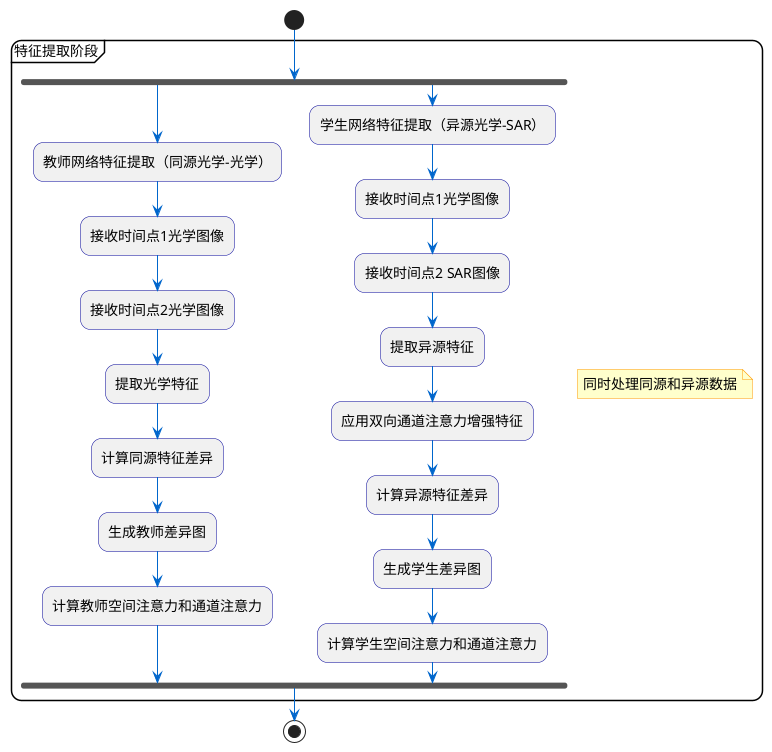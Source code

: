 @startuml 在线蒸馏-特征提取阶段
skinparam backgroundColor white
skinparam roundcorner 20
skinparam ArrowColor #0066CC
skinparam ActivityBorderColor #000099
skinparam ActivityFontSize 14
skinparam noteBorderColor #FF9900
skinparam noteFontSize 14
skinparam noteBackgroundColor #FFFFCC

start

partition "特征提取阶段" {
  fork
    :教师网络特征提取（同源光学-光学）;
    :接收时间点1光学图像;
    :接收时间点2光学图像;
    :提取光学特征;
    :计算同源特征差异;
    :生成教师差异图;
    :计算教师空间注意力和通道注意力;
  fork again
    :学生网络特征提取（异源光学-SAR）;
    :接收时间点1光学图像;
    :接收时间点2 SAR图像;
    :提取异源特征;
    :应用双向通道注意力增强特征;
    :计算异源特征差异;
    :生成学生差异图;
    :计算学生空间注意力和通道注意力;
  end fork
}
note right: 同时处理同源和异源数据

stop
@enduml 